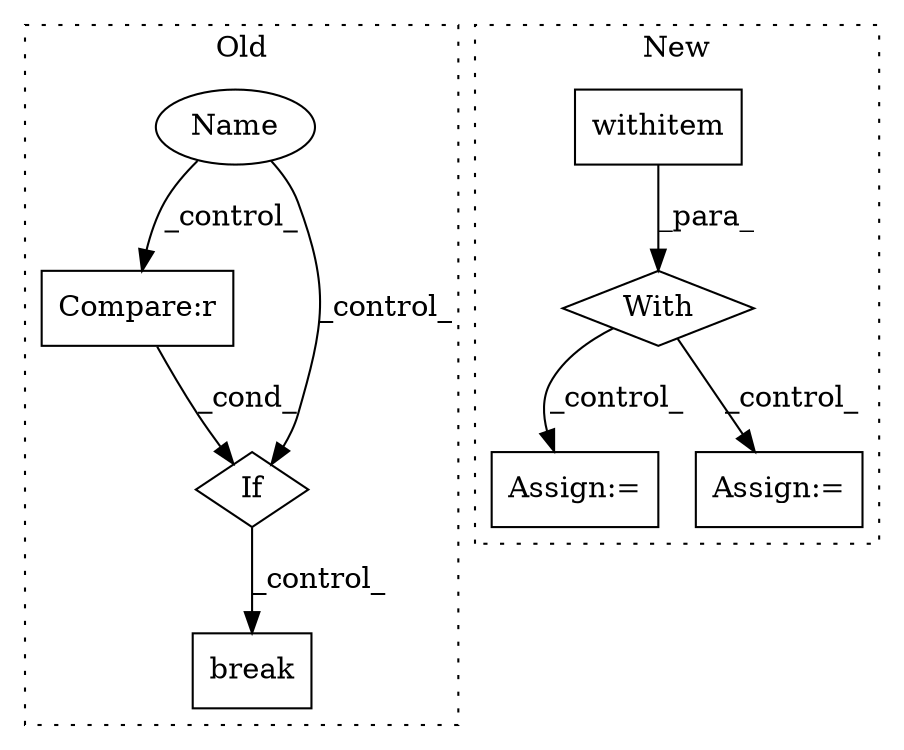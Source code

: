 digraph G {
subgraph cluster0 {
1 [label="break" a="94" s="4626" l="5" shape="box"];
5 [label="Compare:r" a="40" s="4606" l="6" shape="box"];
6 [label="If" a="96" s="4603" l="3" shape="diamond"];
7 [label="Name" a="87" s="4356" l="4" shape="ellipse"];
label = "Old";
style="dotted";
}
subgraph cluster1 {
2 [label="With" a="39" s="5342,5352" l="5,20" shape="diamond"];
3 [label="withitem" a="49" s="5347" l="5" shape="box"];
4 [label="Assign:=" a="68" s="5847" l="4" shape="box"];
8 [label="Assign:=" a="68" s="5549" l="16" shape="box"];
label = "New";
style="dotted";
}
2 -> 8 [label="_control_"];
2 -> 4 [label="_control_"];
3 -> 2 [label="_para_"];
5 -> 6 [label="_cond_"];
6 -> 1 [label="_control_"];
7 -> 5 [label="_control_"];
7 -> 6 [label="_control_"];
}